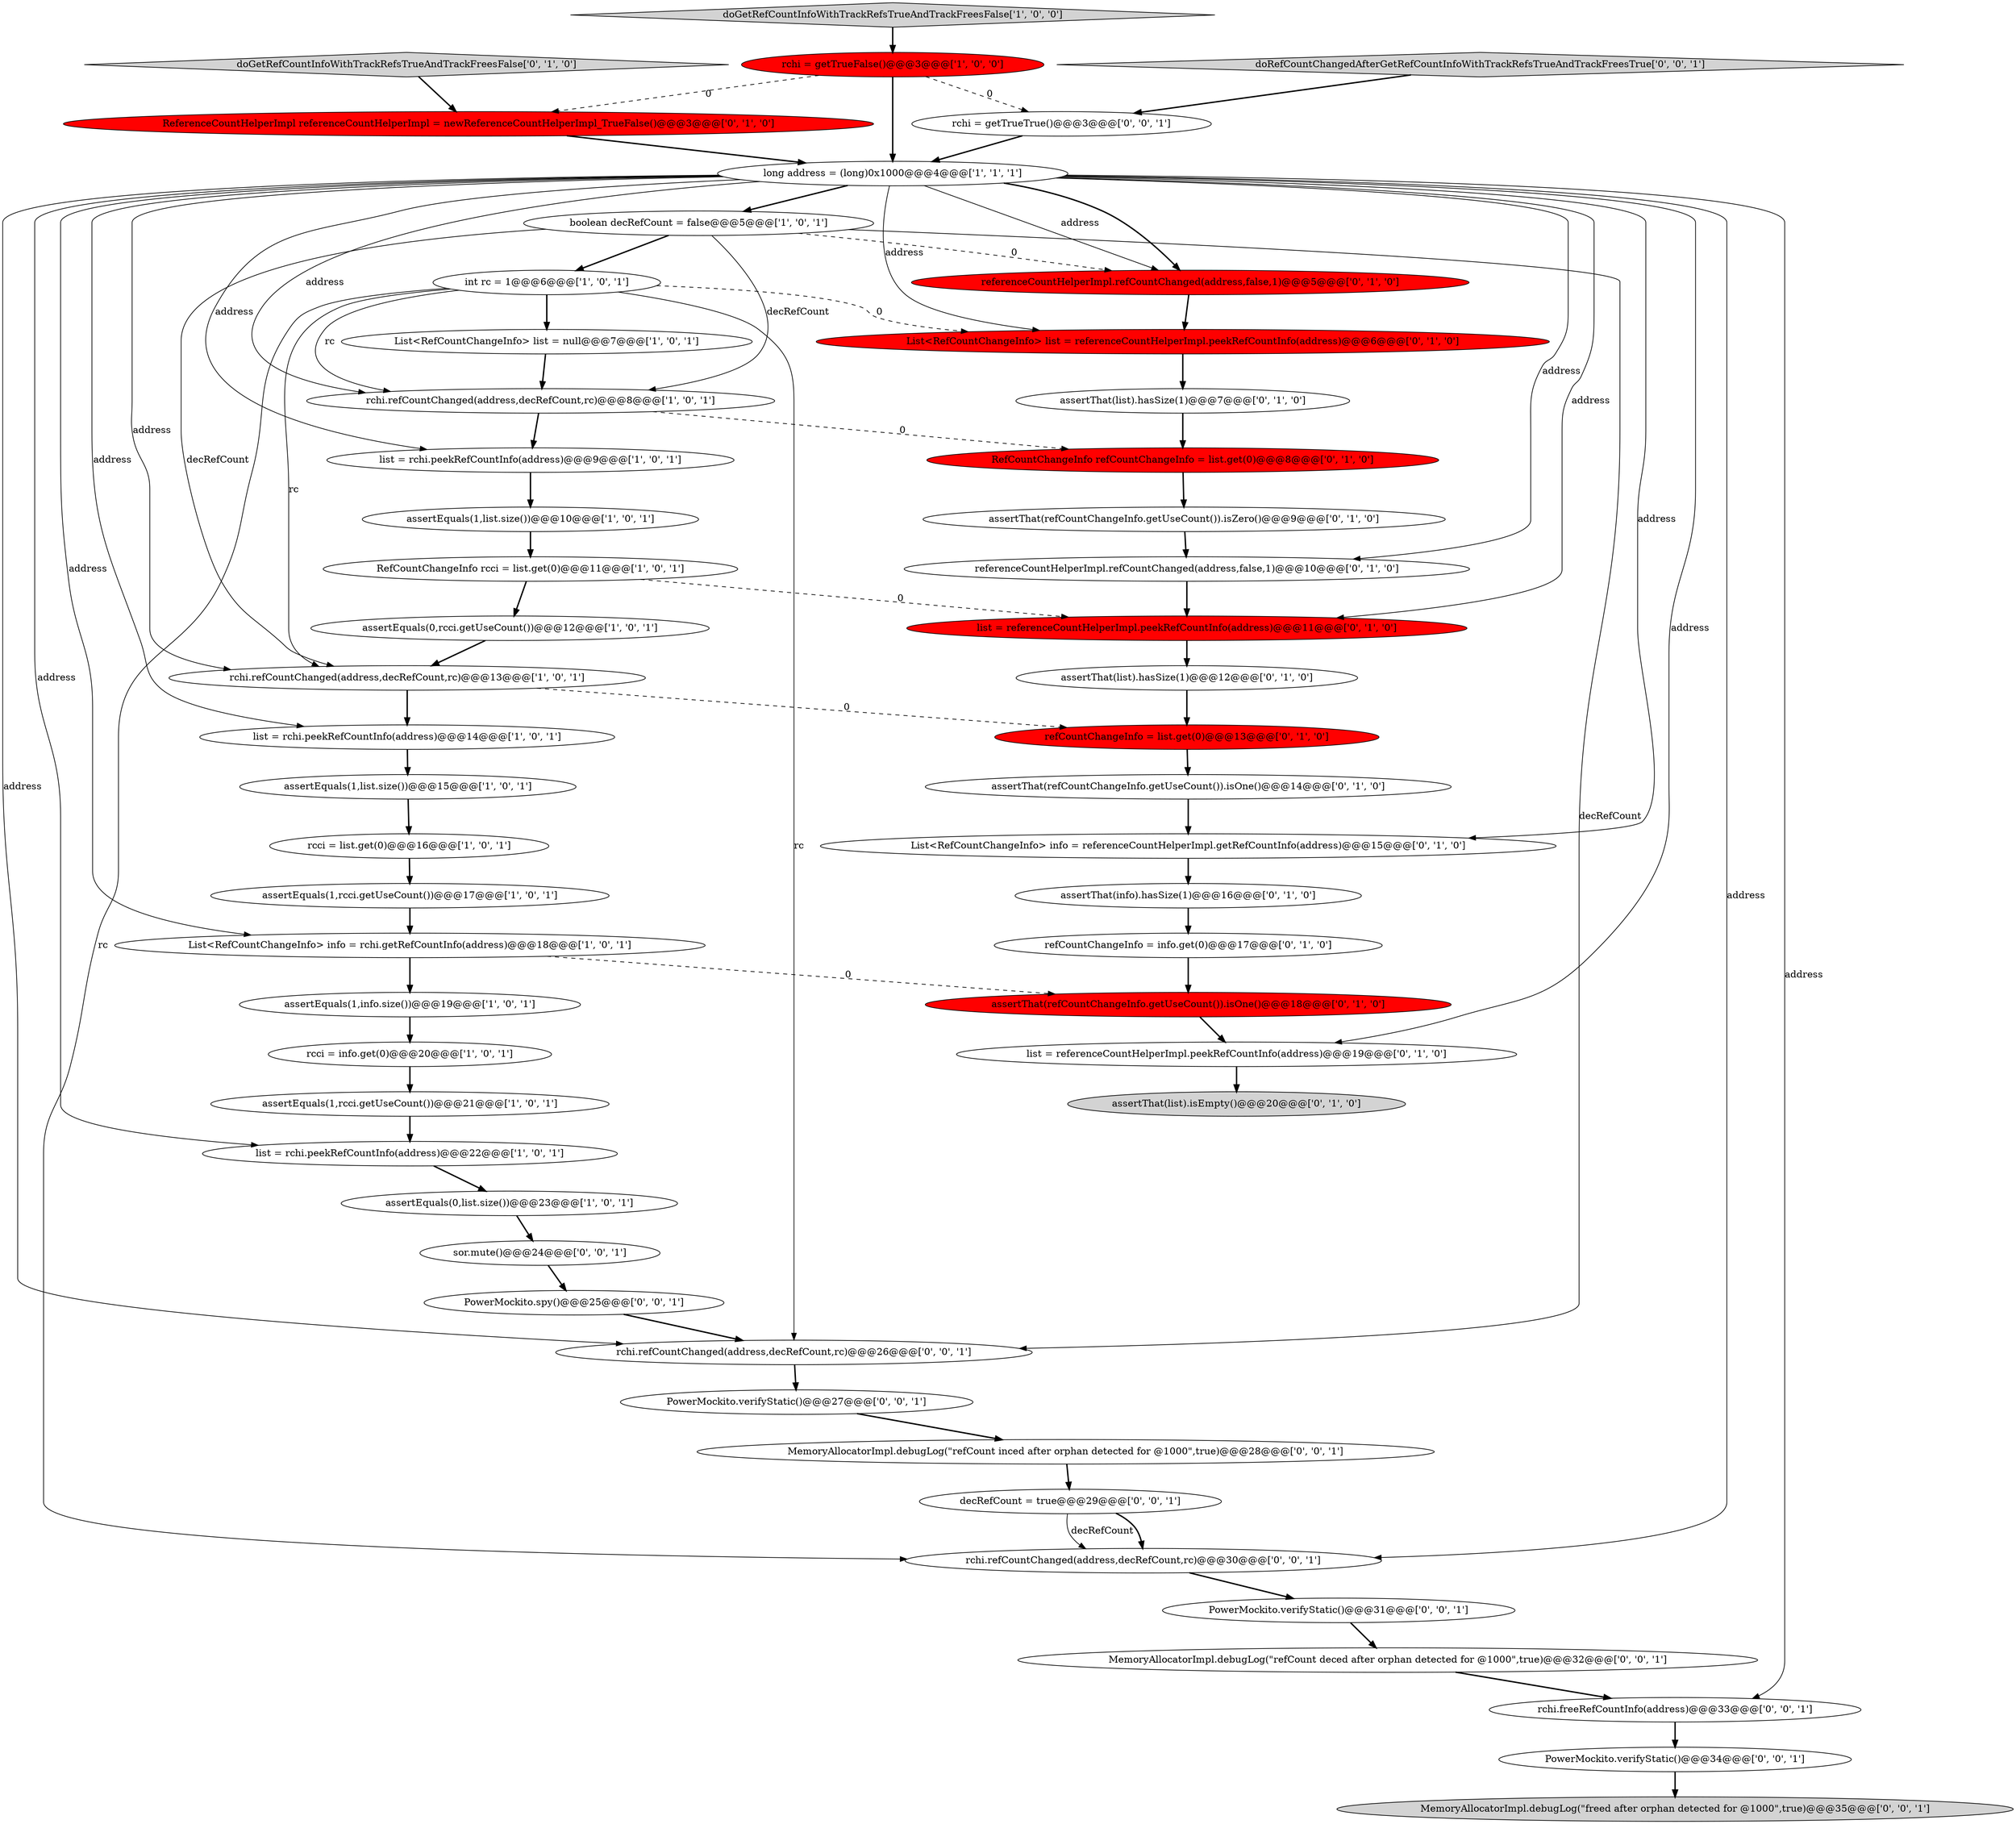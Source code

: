 digraph {
38 [style = filled, label = "assertThat(refCountChangeInfo.getUseCount()).isOne()@@@18@@@['0', '1', '0']", fillcolor = red, shape = ellipse image = "AAA1AAABBB2BBB"];
18 [style = filled, label = "RefCountChangeInfo rcci = list.get(0)@@@11@@@['1', '0', '1']", fillcolor = white, shape = ellipse image = "AAA0AAABBB1BBB"];
26 [style = filled, label = "refCountChangeInfo = info.get(0)@@@17@@@['0', '1', '0']", fillcolor = white, shape = ellipse image = "AAA0AAABBB2BBB"];
52 [style = filled, label = "decRefCount = true@@@29@@@['0', '0', '1']", fillcolor = white, shape = ellipse image = "AAA0AAABBB3BBB"];
9 [style = filled, label = "rchi = getTrueFalse()@@@3@@@['1', '0', '0']", fillcolor = red, shape = ellipse image = "AAA1AAABBB1BBB"];
2 [style = filled, label = "assertEquals(1,info.size())@@@19@@@['1', '0', '1']", fillcolor = white, shape = ellipse image = "AAA0AAABBB1BBB"];
15 [style = filled, label = "rcci = list.get(0)@@@16@@@['1', '0', '1']", fillcolor = white, shape = ellipse image = "AAA0AAABBB1BBB"];
40 [style = filled, label = "sor.mute()@@@24@@@['0', '0', '1']", fillcolor = white, shape = ellipse image = "AAA0AAABBB3BBB"];
24 [style = filled, label = "list = referenceCountHelperImpl.peekRefCountInfo(address)@@@19@@@['0', '1', '0']", fillcolor = white, shape = ellipse image = "AAA0AAABBB2BBB"];
17 [style = filled, label = "int rc = 1@@@6@@@['1', '0', '1']", fillcolor = white, shape = ellipse image = "AAA0AAABBB1BBB"];
34 [style = filled, label = "assertThat(refCountChangeInfo.getUseCount()).isZero()@@@9@@@['0', '1', '0']", fillcolor = white, shape = ellipse image = "AAA0AAABBB2BBB"];
44 [style = filled, label = "PowerMockito.spy()@@@25@@@['0', '0', '1']", fillcolor = white, shape = ellipse image = "AAA0AAABBB3BBB"];
7 [style = filled, label = "boolean decRefCount = false@@@5@@@['1', '0', '1']", fillcolor = white, shape = ellipse image = "AAA0AAABBB1BBB"];
37 [style = filled, label = "refCountChangeInfo = list.get(0)@@@13@@@['0', '1', '0']", fillcolor = red, shape = ellipse image = "AAA1AAABBB2BBB"];
30 [style = filled, label = "assertThat(list).isEmpty()@@@20@@@['0', '1', '0']", fillcolor = lightgray, shape = ellipse image = "AAA0AAABBB2BBB"];
51 [style = filled, label = "PowerMockito.verifyStatic()@@@34@@@['0', '0', '1']", fillcolor = white, shape = ellipse image = "AAA0AAABBB3BBB"];
46 [style = filled, label = "rchi = getTrueTrue()@@@3@@@['0', '0', '1']", fillcolor = white, shape = ellipse image = "AAA0AAABBB3BBB"];
4 [style = filled, label = "assertEquals(1,rcci.getUseCount())@@@17@@@['1', '0', '1']", fillcolor = white, shape = ellipse image = "AAA0AAABBB1BBB"];
27 [style = filled, label = "assertThat(refCountChangeInfo.getUseCount()).isOne()@@@14@@@['0', '1', '0']", fillcolor = white, shape = ellipse image = "AAA0AAABBB2BBB"];
6 [style = filled, label = "rchi.refCountChanged(address,decRefCount,rc)@@@8@@@['1', '0', '1']", fillcolor = white, shape = ellipse image = "AAA0AAABBB1BBB"];
13 [style = filled, label = "assertEquals(1,rcci.getUseCount())@@@21@@@['1', '0', '1']", fillcolor = white, shape = ellipse image = "AAA0AAABBB1BBB"];
29 [style = filled, label = "assertThat(list).hasSize(1)@@@7@@@['0', '1', '0']", fillcolor = white, shape = ellipse image = "AAA0AAABBB2BBB"];
42 [style = filled, label = "MemoryAllocatorImpl.debugLog(\"freed after orphan detected for @1000\",true)@@@35@@@['0', '0', '1']", fillcolor = lightgray, shape = ellipse image = "AAA0AAABBB3BBB"];
39 [style = filled, label = "doGetRefCountInfoWithTrackRefsTrueAndTrackFreesFalse['0', '1', '0']", fillcolor = lightgray, shape = diamond image = "AAA0AAABBB2BBB"];
22 [style = filled, label = "RefCountChangeInfo refCountChangeInfo = list.get(0)@@@8@@@['0', '1', '0']", fillcolor = red, shape = ellipse image = "AAA1AAABBB2BBB"];
53 [style = filled, label = "rchi.refCountChanged(address,decRefCount,rc)@@@30@@@['0', '0', '1']", fillcolor = white, shape = ellipse image = "AAA0AAABBB3BBB"];
14 [style = filled, label = "assertEquals(1,list.size())@@@10@@@['1', '0', '1']", fillcolor = white, shape = ellipse image = "AAA0AAABBB1BBB"];
8 [style = filled, label = "assertEquals(0,rcci.getUseCount())@@@12@@@['1', '0', '1']", fillcolor = white, shape = ellipse image = "AAA0AAABBB1BBB"];
25 [style = filled, label = "referenceCountHelperImpl.refCountChanged(address,false,1)@@@10@@@['0', '1', '0']", fillcolor = white, shape = ellipse image = "AAA0AAABBB2BBB"];
21 [style = filled, label = "list = rchi.peekRefCountInfo(address)@@@9@@@['1', '0', '1']", fillcolor = white, shape = ellipse image = "AAA0AAABBB1BBB"];
3 [style = filled, label = "doGetRefCountInfoWithTrackRefsTrueAndTrackFreesFalse['1', '0', '0']", fillcolor = lightgray, shape = diamond image = "AAA0AAABBB1BBB"];
16 [style = filled, label = "rcci = info.get(0)@@@20@@@['1', '0', '1']", fillcolor = white, shape = ellipse image = "AAA0AAABBB1BBB"];
31 [style = filled, label = "List<RefCountChangeInfo> info = referenceCountHelperImpl.getRefCountInfo(address)@@@15@@@['0', '1', '0']", fillcolor = white, shape = ellipse image = "AAA0AAABBB2BBB"];
32 [style = filled, label = "assertThat(info).hasSize(1)@@@16@@@['0', '1', '0']", fillcolor = white, shape = ellipse image = "AAA0AAABBB2BBB"];
5 [style = filled, label = "List<RefCountChangeInfo> list = null@@@7@@@['1', '0', '1']", fillcolor = white, shape = ellipse image = "AAA0AAABBB1BBB"];
49 [style = filled, label = "MemoryAllocatorImpl.debugLog(\"refCount inced after orphan detected for @1000\",true)@@@28@@@['0', '0', '1']", fillcolor = white, shape = ellipse image = "AAA0AAABBB3BBB"];
36 [style = filled, label = "List<RefCountChangeInfo> list = referenceCountHelperImpl.peekRefCountInfo(address)@@@6@@@['0', '1', '0']", fillcolor = red, shape = ellipse image = "AAA1AAABBB2BBB"];
20 [style = filled, label = "list = rchi.peekRefCountInfo(address)@@@14@@@['1', '0', '1']", fillcolor = white, shape = ellipse image = "AAA0AAABBB1BBB"];
35 [style = filled, label = "ReferenceCountHelperImpl referenceCountHelperImpl = newReferenceCountHelperImpl_TrueFalse()@@@3@@@['0', '1', '0']", fillcolor = red, shape = ellipse image = "AAA1AAABBB2BBB"];
19 [style = filled, label = "rchi.refCountChanged(address,decRefCount,rc)@@@13@@@['1', '0', '1']", fillcolor = white, shape = ellipse image = "AAA0AAABBB1BBB"];
41 [style = filled, label = "doRefCountChangedAfterGetRefCountInfoWithTrackRefsTrueAndTrackFreesTrue['0', '0', '1']", fillcolor = lightgray, shape = diamond image = "AAA0AAABBB3BBB"];
1 [style = filled, label = "list = rchi.peekRefCountInfo(address)@@@22@@@['1', '0', '1']", fillcolor = white, shape = ellipse image = "AAA0AAABBB1BBB"];
12 [style = filled, label = "assertEquals(0,list.size())@@@23@@@['1', '0', '1']", fillcolor = white, shape = ellipse image = "AAA0AAABBB1BBB"];
48 [style = filled, label = "PowerMockito.verifyStatic()@@@27@@@['0', '0', '1']", fillcolor = white, shape = ellipse image = "AAA0AAABBB3BBB"];
10 [style = filled, label = "assertEquals(1,list.size())@@@15@@@['1', '0', '1']", fillcolor = white, shape = ellipse image = "AAA0AAABBB1BBB"];
47 [style = filled, label = "rchi.refCountChanged(address,decRefCount,rc)@@@26@@@['0', '0', '1']", fillcolor = white, shape = ellipse image = "AAA0AAABBB3BBB"];
0 [style = filled, label = "long address = (long)0x1000@@@4@@@['1', '1', '1']", fillcolor = white, shape = ellipse image = "AAA0AAABBB1BBB"];
50 [style = filled, label = "MemoryAllocatorImpl.debugLog(\"refCount deced after orphan detected for @1000\",true)@@@32@@@['0', '0', '1']", fillcolor = white, shape = ellipse image = "AAA0AAABBB3BBB"];
11 [style = filled, label = "List<RefCountChangeInfo> info = rchi.getRefCountInfo(address)@@@18@@@['1', '0', '1']", fillcolor = white, shape = ellipse image = "AAA0AAABBB1BBB"];
43 [style = filled, label = "rchi.freeRefCountInfo(address)@@@33@@@['0', '0', '1']", fillcolor = white, shape = ellipse image = "AAA0AAABBB3BBB"];
33 [style = filled, label = "referenceCountHelperImpl.refCountChanged(address,false,1)@@@5@@@['0', '1', '0']", fillcolor = red, shape = ellipse image = "AAA1AAABBB2BBB"];
28 [style = filled, label = "assertThat(list).hasSize(1)@@@12@@@['0', '1', '0']", fillcolor = white, shape = ellipse image = "AAA0AAABBB2BBB"];
23 [style = filled, label = "list = referenceCountHelperImpl.peekRefCountInfo(address)@@@11@@@['0', '1', '0']", fillcolor = red, shape = ellipse image = "AAA1AAABBB2BBB"];
45 [style = filled, label = "PowerMockito.verifyStatic()@@@31@@@['0', '0', '1']", fillcolor = white, shape = ellipse image = "AAA0AAABBB3BBB"];
52->53 [style = solid, label="decRefCount"];
17->5 [style = bold, label=""];
16->13 [style = bold, label=""];
48->49 [style = bold, label=""];
34->25 [style = bold, label=""];
28->37 [style = bold, label=""];
7->17 [style = bold, label=""];
10->15 [style = bold, label=""];
9->0 [style = bold, label=""];
46->0 [style = bold, label=""];
52->53 [style = bold, label=""];
37->27 [style = bold, label=""];
47->48 [style = bold, label=""];
50->43 [style = bold, label=""];
38->24 [style = bold, label=""];
0->20 [style = solid, label="address"];
25->23 [style = bold, label=""];
8->19 [style = bold, label=""];
6->21 [style = bold, label=""];
36->29 [style = bold, label=""];
19->20 [style = bold, label=""];
31->32 [style = bold, label=""];
0->19 [style = solid, label="address"];
43->51 [style = bold, label=""];
0->33 [style = solid, label="address"];
27->31 [style = bold, label=""];
0->1 [style = solid, label="address"];
0->6 [style = solid, label="address"];
32->26 [style = bold, label=""];
11->2 [style = bold, label=""];
13->1 [style = bold, label=""];
0->47 [style = solid, label="address"];
6->22 [style = dashed, label="0"];
0->24 [style = solid, label="address"];
24->30 [style = bold, label=""];
0->7 [style = bold, label=""];
20->10 [style = bold, label=""];
9->35 [style = dashed, label="0"];
23->28 [style = bold, label=""];
3->9 [style = bold, label=""];
26->38 [style = bold, label=""];
0->53 [style = solid, label="address"];
11->38 [style = dashed, label="0"];
12->40 [style = bold, label=""];
35->0 [style = bold, label=""];
7->6 [style = solid, label="decRefCount"];
5->6 [style = bold, label=""];
0->33 [style = bold, label=""];
49->52 [style = bold, label=""];
0->11 [style = solid, label="address"];
17->19 [style = solid, label="rc"];
45->50 [style = bold, label=""];
0->23 [style = solid, label="address"];
17->47 [style = solid, label="rc"];
39->35 [style = bold, label=""];
18->23 [style = dashed, label="0"];
33->36 [style = bold, label=""];
22->34 [style = bold, label=""];
17->6 [style = solid, label="rc"];
7->47 [style = solid, label="decRefCount"];
15->4 [style = bold, label=""];
1->12 [style = bold, label=""];
14->18 [style = bold, label=""];
41->46 [style = bold, label=""];
18->8 [style = bold, label=""];
7->19 [style = solid, label="decRefCount"];
0->36 [style = solid, label="address"];
29->22 [style = bold, label=""];
51->42 [style = bold, label=""];
17->53 [style = solid, label="rc"];
7->33 [style = dashed, label="0"];
4->11 [style = bold, label=""];
17->36 [style = dashed, label="0"];
9->46 [style = dashed, label="0"];
44->47 [style = bold, label=""];
0->21 [style = solid, label="address"];
19->37 [style = dashed, label="0"];
0->25 [style = solid, label="address"];
53->45 [style = bold, label=""];
40->44 [style = bold, label=""];
0->31 [style = solid, label="address"];
21->14 [style = bold, label=""];
0->43 [style = solid, label="address"];
2->16 [style = bold, label=""];
}
